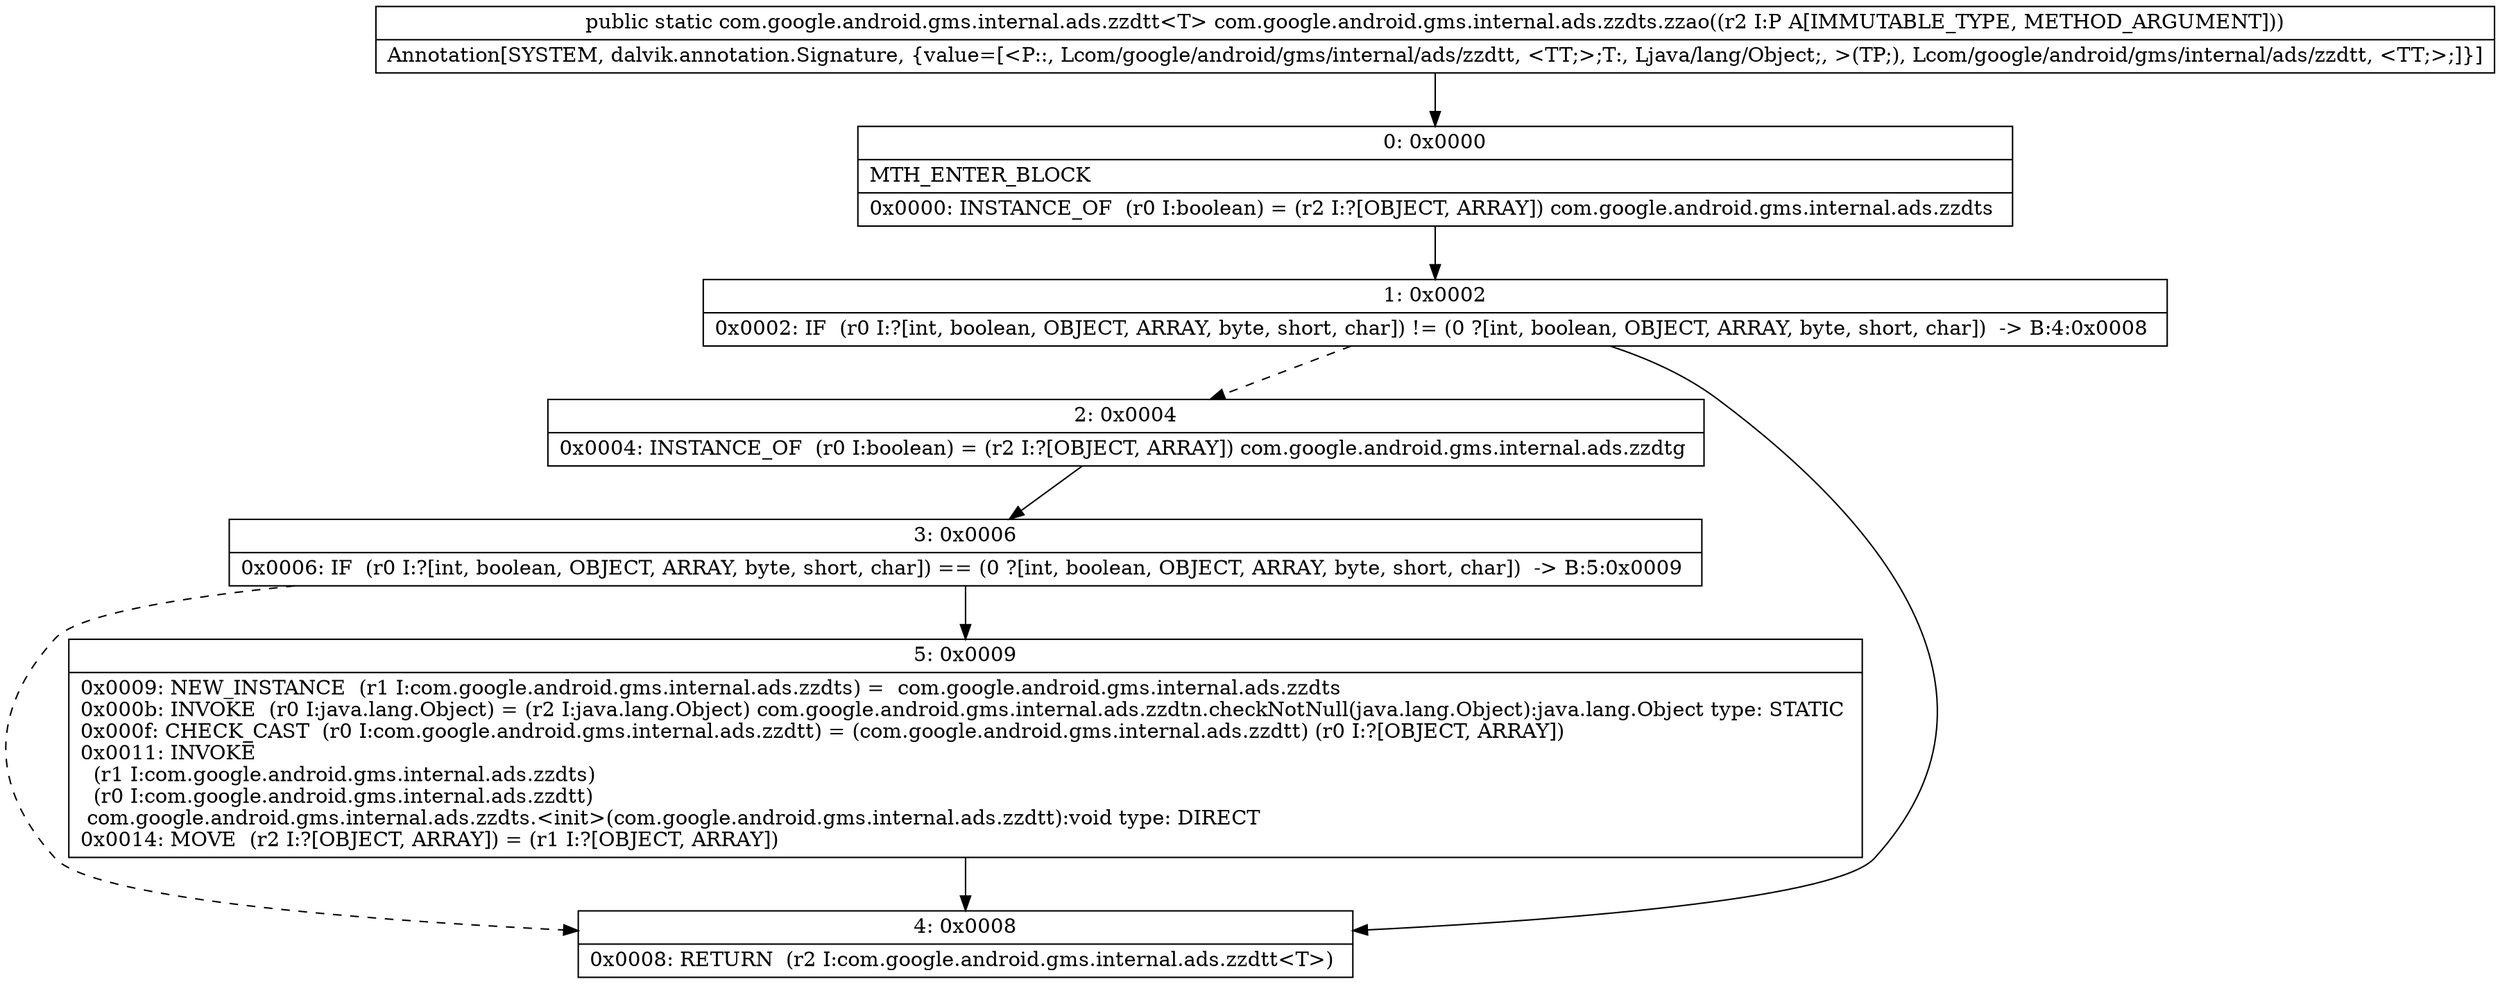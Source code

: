digraph "CFG forcom.google.android.gms.internal.ads.zzdts.zzao(Lcom\/google\/android\/gms\/internal\/ads\/zzdtt;)Lcom\/google\/android\/gms\/internal\/ads\/zzdtt;" {
Node_0 [shape=record,label="{0\:\ 0x0000|MTH_ENTER_BLOCK\l|0x0000: INSTANCE_OF  (r0 I:boolean) = (r2 I:?[OBJECT, ARRAY]) com.google.android.gms.internal.ads.zzdts \l}"];
Node_1 [shape=record,label="{1\:\ 0x0002|0x0002: IF  (r0 I:?[int, boolean, OBJECT, ARRAY, byte, short, char]) != (0 ?[int, boolean, OBJECT, ARRAY, byte, short, char])  \-\> B:4:0x0008 \l}"];
Node_2 [shape=record,label="{2\:\ 0x0004|0x0004: INSTANCE_OF  (r0 I:boolean) = (r2 I:?[OBJECT, ARRAY]) com.google.android.gms.internal.ads.zzdtg \l}"];
Node_3 [shape=record,label="{3\:\ 0x0006|0x0006: IF  (r0 I:?[int, boolean, OBJECT, ARRAY, byte, short, char]) == (0 ?[int, boolean, OBJECT, ARRAY, byte, short, char])  \-\> B:5:0x0009 \l}"];
Node_4 [shape=record,label="{4\:\ 0x0008|0x0008: RETURN  (r2 I:com.google.android.gms.internal.ads.zzdtt\<T\>) \l}"];
Node_5 [shape=record,label="{5\:\ 0x0009|0x0009: NEW_INSTANCE  (r1 I:com.google.android.gms.internal.ads.zzdts) =  com.google.android.gms.internal.ads.zzdts \l0x000b: INVOKE  (r0 I:java.lang.Object) = (r2 I:java.lang.Object) com.google.android.gms.internal.ads.zzdtn.checkNotNull(java.lang.Object):java.lang.Object type: STATIC \l0x000f: CHECK_CAST  (r0 I:com.google.android.gms.internal.ads.zzdtt) = (com.google.android.gms.internal.ads.zzdtt) (r0 I:?[OBJECT, ARRAY]) \l0x0011: INVOKE  \l  (r1 I:com.google.android.gms.internal.ads.zzdts)\l  (r0 I:com.google.android.gms.internal.ads.zzdtt)\l com.google.android.gms.internal.ads.zzdts.\<init\>(com.google.android.gms.internal.ads.zzdtt):void type: DIRECT \l0x0014: MOVE  (r2 I:?[OBJECT, ARRAY]) = (r1 I:?[OBJECT, ARRAY]) \l}"];
MethodNode[shape=record,label="{public static com.google.android.gms.internal.ads.zzdtt\<T\> com.google.android.gms.internal.ads.zzdts.zzao((r2 I:P A[IMMUTABLE_TYPE, METHOD_ARGUMENT]))  | Annotation[SYSTEM, dalvik.annotation.Signature, \{value=[\<P::, Lcom\/google\/android\/gms\/internal\/ads\/zzdtt, \<TT;\>;T:, Ljava\/lang\/Object;, \>(TP;), Lcom\/google\/android\/gms\/internal\/ads\/zzdtt, \<TT;\>;]\}]\l}"];
MethodNode -> Node_0;
Node_0 -> Node_1;
Node_1 -> Node_2[style=dashed];
Node_1 -> Node_4;
Node_2 -> Node_3;
Node_3 -> Node_4[style=dashed];
Node_3 -> Node_5;
Node_5 -> Node_4;
}

